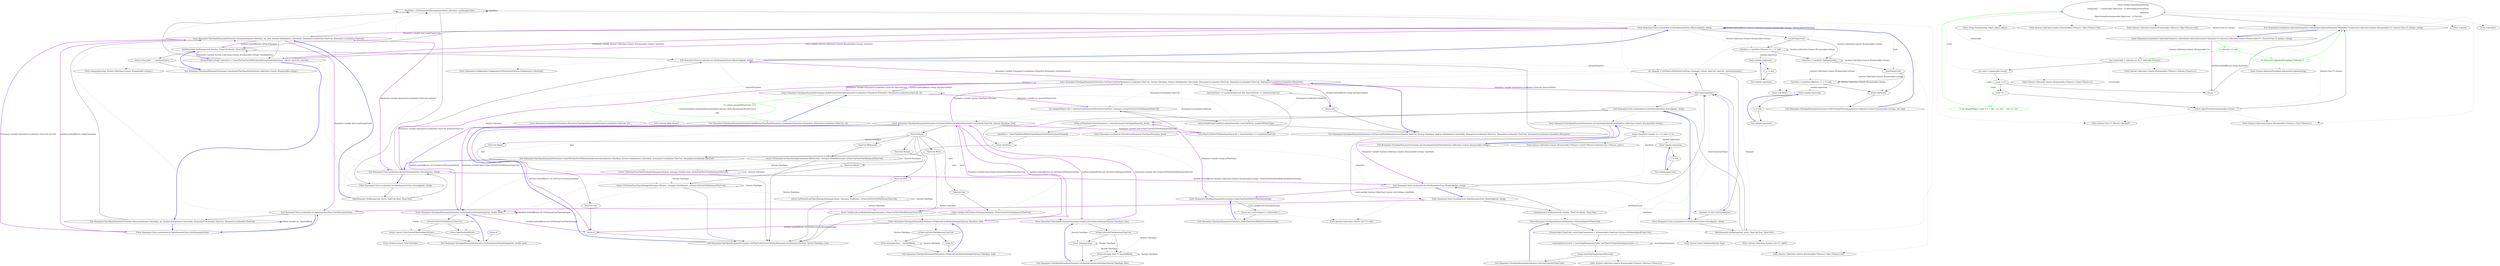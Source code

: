 digraph  {
m0_5 [cluster="Humanizer.TimeSpanHumanizeExtensions.Humanize(System.TimeSpan, int, bool, System.Globalization.CultureInfo, Humanizer.Localisation.TimeUnit, Humanizer.Localisation.TimeUnit)", file="TimeSpanHumanizeExtensions.cs", label="timeParts = SetPrecisionOfTimeSpan(timeParts, precision, countEmptyUnits)", span="45-45"];
m0_27 [cluster="System.Collections.Generic.List<T>.List()", file="TimeSpanHumanizeExtensions.cs", label="Entry System.Collections.Generic.List<T>.List()", span="0-0"];
m0_47 [cluster="Humanizer.TimeSpanHumanizeExtensions.BuildFormatTimePart(Humanizer.Localisation.Formatters.IFormatter, Humanizer.Localisation.TimeUnit, int)", file="TimeSpanHumanizeExtensions.cs", label="Entry Humanizer.TimeSpanHumanizeExtensions.BuildFormatTimePart(Humanizer.Localisation.Formatters.IFormatter, Humanizer.Localisation.TimeUnit, int)", span="155-155"];
m0_82 [cluster="Humanizer.TimeSpanHumanizeExtensions.BuildFormatTimePart(Humanizer.Localisation.Formatters.IFormatter, Humanizer.Localisation.TimeUnit, int)", color=green, community=0, file="TimeSpanHumanizeExtensions.cs", label="11: return amountOfTimeUnits != 0\r\n                ? cultureFormatter.TimeSpanHumanize(timeUnitType, Math.Abs(amountOfTimeUnits))\r\n                : null;", span="158-160"];
m0_83 [cluster="Humanizer.TimeSpanHumanizeExtensions.BuildFormatTimePart(Humanizer.Localisation.Formatters.IFormatter, Humanizer.Localisation.TimeUnit, int)", file="TimeSpanHumanizeExtensions.cs", label="Exit Humanizer.TimeSpanHumanizeExtensions.BuildFormatTimePart(Humanizer.Localisation.Formatters.IFormatter, Humanizer.Localisation.TimeUnit, int)", span="155-155"];
m0_2 [cluster="Humanizer.TimeSpanHumanizeExtensions.Humanize(System.TimeSpan, int, System.Globalization.CultureInfo, Humanizer.Localisation.TimeUnit, Humanizer.Localisation.TimeUnit)", file="TimeSpanHumanizeExtensions.cs", label="Exit Humanizer.TimeSpanHumanizeExtensions.Humanize(System.TimeSpan, int, System.Globalization.CultureInfo, Humanizer.Localisation.TimeUnit, Humanizer.Localisation.TimeUnit)", span="27-27"];
m0_3 [cluster="Humanizer.TimeSpanHumanizeExtensions.Humanize(System.TimeSpan, int, bool, System.Globalization.CultureInfo, Humanizer.Localisation.TimeUnit, Humanizer.Localisation.TimeUnit)", file="TimeSpanHumanizeExtensions.cs", label="Entry Humanizer.TimeSpanHumanizeExtensions.Humanize(System.TimeSpan, int, bool, System.Globalization.CultureInfo, Humanizer.Localisation.TimeUnit, Humanizer.Localisation.TimeUnit)", span="42-42"];
m0_4 [cluster="Humanizer.TimeSpanHumanizeExtensions.Humanize(System.TimeSpan, int, bool, System.Globalization.CultureInfo, Humanizer.Localisation.TimeUnit, Humanizer.Localisation.TimeUnit)", file="TimeSpanHumanizeExtensions.cs", label="IEnumerable<string> timeParts = CreateTheTimePartsWithUperAndLowerLimits(timeSpan, culture, maxUnit, minUnit)", span="44-44"];
m0_66 [cluster="Humanizer.TimeSpanHumanizeExtensions.GetSpecialCaseDaysAsInteger(System.TimeSpan, bool)", file="TimeSpanHumanizeExtensions.cs", label="Entry Humanizer.TimeSpanHumanizeExtensions.GetSpecialCaseDaysAsInteger(System.TimeSpan, bool)", span="129-129"];
m0_72 [cluster="Humanizer.TimeSpanHumanizeExtensions.GetSpecialCaseDaysAsInteger(System.TimeSpan, bool)", file="TimeSpanHumanizeExtensions.cs", label=isTimeUnitToGetTheMaximumTimeUnit, span="131-131"];
m0_73 [cluster="Humanizer.TimeSpanHumanizeExtensions.GetSpecialCaseDaysAsInteger(System.TimeSpan, bool)", file="TimeSpanHumanizeExtensions.cs", label="return timespan.Days;", span="133-133"];
m0_74 [cluster="Humanizer.TimeSpanHumanizeExtensions.GetSpecialCaseDaysAsInteger(System.TimeSpan, bool)", file="TimeSpanHumanizeExtensions.cs", label="return timespan.Days % _daysInAWeek;", span="135-135"];
m0_75 [cluster="Humanizer.TimeSpanHumanizeExtensions.GetSpecialCaseDaysAsInteger(System.TimeSpan, bool)", file="TimeSpanHumanizeExtensions.cs", label="Exit Humanizer.TimeSpanHumanizeExtensions.GetSpecialCaseDaysAsInteger(System.TimeSpan, bool)", span="129-129"];
m0_90 [cluster="System.Collections.Generic.IEnumerable<TSource>.Count<TSource>(System.Func<TSource, bool>)", file="TimeSpanHumanizeExtensions.cs", label="Entry System.Collections.Generic.IEnumerable<TSource>.Count<TSource>(System.Func<TSource, bool>)", span="0-0"];
m0_39 [cluster="System.Collections.Generic.IEnumerable<TSource>.Reverse<TSource>()", file="TimeSpanHumanizeExtensions.cs", label="Entry System.Collections.Generic.IEnumerable<TSource>.Reverse<TSource>()", span="0-0"];
m0_81 [cluster="System.Convert.ToInt32(double)", file="TimeSpanHumanizeExtensions.cs", label="Entry System.Convert.ToInt32(double)", span="0-0"];
m0_37 [cluster="System.Enum.GetValues(System.Type)", file="TimeSpanHumanizeExtensions.cs", label="Entry System.Enum.GetValues(System.Type)", span="0-0"];
m0_0 [cluster="Humanizer.Tests.Localisation.he.DateHumanizeTests.DateHumanizeTests()", file="TimeSpanHumanizeExtensions.cs", label="Entry Humanizer.Tests.Localisation.he.DateHumanizeTests.DateHumanizeTests()", span="9-9"];
m0_1 [cluster="Humanizer.Tests.Localisation.he.DateHumanizeTests.DateHumanizeTests()", file="TimeSpanHumanizeExtensions.cs", label="Exit Humanizer.Tests.Localisation.he.DateHumanizeTests.DateHumanizeTests()", span="9-9"];
m0_15 [cluster="Humanizer.TimeSpanHumanizeExtensions.CreateTheTimePartsWithUperAndLowerLimits(System.TimeSpan, System.Globalization.CultureInfo, Humanizer.Localisation.TimeUnit, Humanizer.Localisation.TimeUnit)", file="TimeSpanHumanizeExtensions.cs", label=timeUnitsEnumTypes, span="57-57"];
m0_16 [cluster="Humanizer.TimeSpanHumanizeExtensions.CreateTheTimePartsWithUperAndLowerLimits(System.TimeSpan, System.Globalization.CultureInfo, Humanizer.Localisation.TimeUnit, Humanizer.Localisation.TimeUnit)", file="TimeSpanHumanizeExtensions.cs", label="var timepart = GetTimeUnitPart(timeUnitType, timespan, culture, maxUnit, minUnit, cultureFormatter)", span="59-59"];
m0_17 [cluster="Humanizer.TimeSpanHumanizeExtensions.CreateTheTimePartsWithUperAndLowerLimits(System.TimeSpan, System.Globalization.CultureInfo, Humanizer.Localisation.TimeUnit, Humanizer.Localisation.TimeUnit)", file="TimeSpanHumanizeExtensions.cs", label="timepart != null || firstValueFound", span="61-61"];
m0_9 [cluster="Humanizer.Tests.Localisation.he.DateHumanizeTests.MinutesAgo(int, string)", file="TimeSpanHumanizeExtensions.cs", label="Entry Humanizer.Tests.Localisation.he.DateHumanizeTests.MinutesAgo(int, string)", span="36-36"];
m0_94 [cluster="Humanizer.TimeSpanHumanizeExtensions.SetPrecisionOfTimeSpan(System.Collections.Generic.IEnumerable<string>, int, bool)", file="TimeSpanHumanizeExtensions.cs", label="!countEmptyUnits", span="175-175"];
m0_95 [cluster="Humanizer.TimeSpanHumanizeExtensions.SetPrecisionOfTimeSpan(System.Collections.Generic.IEnumerable<string>, int, bool)", file="TimeSpanHumanizeExtensions.cs", label="timeParts = timeParts.Where(x => x != null)", span="176-176"];
m0_96 [cluster="Humanizer.TimeSpanHumanizeExtensions.SetPrecisionOfTimeSpan(System.Collections.Generic.IEnumerable<string>, int, bool)", file="TimeSpanHumanizeExtensions.cs", label="timeParts = timeParts.Take(precision)", span="177-177"];
m0_97 [cluster="Humanizer.TimeSpanHumanizeExtensions.SetPrecisionOfTimeSpan(System.Collections.Generic.IEnumerable<string>, int, bool)", file="TimeSpanHumanizeExtensions.cs", label=countEmptyUnits, span="178-178"];
m0_99 [cluster="Humanizer.TimeSpanHumanizeExtensions.SetPrecisionOfTimeSpan(System.Collections.Generic.IEnumerable<string>, int, bool)", file="TimeSpanHumanizeExtensions.cs", label="return timeParts;", span="181-181"];
m0_98 [cluster="Humanizer.TimeSpanHumanizeExtensions.SetPrecisionOfTimeSpan(System.Collections.Generic.IEnumerable<string>, int, bool)", file="TimeSpanHumanizeExtensions.cs", label="timeParts = timeParts.Where(x => x != null)", span="179-179"];
m0_100 [cluster="Humanizer.TimeSpanHumanizeExtensions.SetPrecisionOfTimeSpan(System.Collections.Generic.IEnumerable<string>, int, bool)", file="TimeSpanHumanizeExtensions.cs", label="Exit Humanizer.TimeSpanHumanizeExtensions.SetPrecisionOfTimeSpan(System.Collections.Generic.IEnumerable<string>, int, bool)", span="173-173"];
m0_6 [cluster="Humanizer.Tests.Localisation.he.DateHumanizeTests.HoursAgo(int, string)", file="TimeSpanHumanizeExtensions.cs", label="Entry Humanizer.Tests.Localisation.he.DateHumanizeTests.HoursAgo(int, string)", span="26-26"];
m0_7 [cluster="Humanizer.Tests.Localisation.he.DateHumanizeTests.HoursAgo(int, string)", file="TimeSpanHumanizeExtensions.cs", label="DateHumanize.Verify(expected, hours, TimeUnit.Hour, Tense.Past)", span="28-28"];
m0_10 [cluster="Humanizer.Tests.Localisation.he.DateHumanizeTests.MinutesAgo(int, string)", file="TimeSpanHumanizeExtensions.cs", label="DateHumanize.Verify(expected, minutes, TimeUnit.Minute, Tense.Past)", span="38-38"];
m0_108 [cluster="Humanizer.TimeSpanHumanizeExtensions.ConcatenateTimeSpanParts(System.Collections.Generic.IEnumerable<string>)", file="TimeSpanHumanizeExtensions.cs", label="return string.Join('', '', timeSpanParts);", span="186-186"];
m0_109 [cluster="Humanizer.TimeSpanHumanizeExtensions.ConcatenateTimeSpanParts(System.Collections.Generic.IEnumerable<string>)", file="TimeSpanHumanizeExtensions.cs", label="Exit Humanizer.TimeSpanHumanizeExtensions.ConcatenateTimeSpanParts(System.Collections.Generic.IEnumerable<string>)", span="184-184"];
m0_67 [cluster="Humanizer.TimeSpanHumanizeExtensions.GetSpecialCaseWeeksAsInteger(System.TimeSpan, bool)", file="TimeSpanHumanizeExtensions.cs", label="Entry Humanizer.TimeSpanHumanizeExtensions.GetSpecialCaseWeeksAsInteger(System.TimeSpan, bool)", span="119-119"];
m0_68 [cluster="Humanizer.TimeSpanHumanizeExtensions.GetSpecialCaseWeeksAsInteger(System.TimeSpan, bool)", file="TimeSpanHumanizeExtensions.cs", label=isTimeUnitToGetTheMaximumTimeUnit, span="121-121"];
m0_69 [cluster="Humanizer.TimeSpanHumanizeExtensions.GetSpecialCaseWeeksAsInteger(System.TimeSpan, bool)", file="TimeSpanHumanizeExtensions.cs", label="return timespan.Days / _daysInAWeek;", span="123-123"];
m0_70 [cluster="Humanizer.TimeSpanHumanizeExtensions.GetSpecialCaseWeeksAsInteger(System.TimeSpan, bool)", file="TimeSpanHumanizeExtensions.cs", label="return 0;", span="126-126"];
m0_71 [cluster="Humanizer.TimeSpanHumanizeExtensions.GetSpecialCaseWeeksAsInteger(System.TimeSpan, bool)", file="TimeSpanHumanizeExtensions.cs", label="Exit Humanizer.TimeSpanHumanizeExtensions.GetSpecialCaseWeeksAsInteger(System.TimeSpan, bool)", span="119-119"];
m0_85 [cluster="Humanizer.Localisation.Formatters.IFormatter.TimeSpanHumanize(Humanizer.Localisation.TimeUnit, int)", file="TimeSpanHumanizeExtensions.cs", label="Entry Humanizer.Localisation.Formatters.IFormatter.TimeSpanHumanize(Humanizer.Localisation.TimeUnit, int)", span="36-36"];
m0_101 [cluster="Unk.Where", file="TimeSpanHumanizeExtensions.cs", label="Entry Unk.Where", span=""];
m0_8 [cluster="Humanizer.Tests.Localisation.he.DateHumanizeTests.HoursAgo(int, string)", file="TimeSpanHumanizeExtensions.cs", label="Exit Humanizer.Tests.Localisation.he.DateHumanizeTests.HoursAgo(int, string)", span="26-26"];
m0_11 [cluster="Humanizer.Tests.Localisation.he.DateHumanizeTests.MinutesAgo(int, string)", file="TimeSpanHumanizeExtensions.cs", label="Exit Humanizer.Tests.Localisation.he.DateHumanizeTests.MinutesAgo(int, string)", span="36-36"];
m0_19 [cluster="Humanizer.Tests.Localisation.he.DateHumanizeTests.YearsAgo(int, string)", file="TimeSpanHumanizeExtensions.cs", label="DateHumanize.Verify(expected, years, TimeUnit.Year, Tense.Past)", span="68-68"];
m0_13 [cluster="Humanizer.Tests.Localisation.he.DateHumanizeTests.MonthsAgo(int, string)", file="TimeSpanHumanizeExtensions.cs", label="DateHumanize.Verify(expected, months, TimeUnit.Month, Tense.Past)", span="48-48"];
m0_14 [cluster="Humanizer.Tests.Localisation.he.DateHumanizeTests.MonthsAgo(int, string)", file="TimeSpanHumanizeExtensions.cs", label="Exit Humanizer.Tests.Localisation.he.DateHumanizeTests.MonthsAgo(int, string)", span="46-46"];
m0_20 [cluster="Humanizer.Tests.Localisation.he.DateHumanizeTests.YearsAgo(int, string)", file="TimeSpanHumanizeExtensions.cs", label="Exit Humanizer.Tests.Localisation.he.DateHumanizeTests.YearsAgo(int, string)", span="66-66"];
m0_12 [cluster="Humanizer.Tests.Localisation.he.DateHumanizeTests.MonthsAgo(int, string)", file="TimeSpanHumanizeExtensions.cs", label="Entry Humanizer.Tests.Localisation.he.DateHumanizeTests.MonthsAgo(int, string)", span="46-46"];
m0_21 [cluster="Humanizer.TimeSpanHumanizeExtensions.CreateTheTimePartsWithUperAndLowerLimits(System.TimeSpan, System.Globalization.CultureInfo, Humanizer.Localisation.TimeUnit, Humanizer.Localisation.TimeUnit)", file="TimeSpanHumanizeExtensions.cs", label="string noTimeValueCultureFarmated = cultureFormatter.TimeSpanHumanize_Zero()", span="69-69"];
m0_18 [cluster="Humanizer.Tests.Localisation.he.DateHumanizeTests.YearsAgo(int, string)", file="TimeSpanHumanizeExtensions.cs", label="Entry Humanizer.Tests.Localisation.he.DateHumanizeTests.YearsAgo(int, string)", span="66-66"];
m0_23 [cluster="Humanizer.TimeSpanHumanizeExtensions.CreateTheTimePartsWithUperAndLowerLimits(System.TimeSpan, System.Globalization.CultureInfo, Humanizer.Localisation.TimeUnit, Humanizer.Localisation.TimeUnit)", file="TimeSpanHumanizeExtensions.cs", label="return timeParts;", span="72-72"];
m0_22 [cluster="Humanizer.TimeSpanHumanizeExtensions.CreateTheTimePartsWithUperAndLowerLimits(System.TimeSpan, System.Globalization.CultureInfo, Humanizer.Localisation.TimeUnit, Humanizer.Localisation.TimeUnit)", file="TimeSpanHumanizeExtensions.cs", label="timeParts = CreateTimePartsWithNoTimeValue(noTimeValueCultureFarmated)", span="70-70"];
m0_24 [cluster="Humanizer.TimeSpanHumanizeExtensions.CreateTheTimePartsWithUperAndLowerLimits(System.TimeSpan, System.Globalization.CultureInfo, Humanizer.Localisation.TimeUnit, Humanizer.Localisation.TimeUnit)", file="TimeSpanHumanizeExtensions.cs", label="Exit Humanizer.TimeSpanHumanizeExtensions.CreateTheTimePartsWithUperAndLowerLimits(System.TimeSpan, System.Globalization.CultureInfo, Humanizer.Localisation.TimeUnit, Humanizer.Localisation.TimeUnit)", span="50-50"];
m0_84 [cluster="System.Math.Abs(int)", file="TimeSpanHumanizeExtensions.cs", label="Entry System.Math.Abs(int)", span="0-0"];
m0_38 [cluster="System.Collections.Generic.IEnumerable<TSource>.Take<TSource>(int)", file="TimeSpanHumanizeExtensions.cs", label="Entry System.Collections.Generic.IEnumerable<TSource>.Take<TSource>(int)", span="0-0"];
m0_110 [cluster="string.Join(string, System.Collections.Generic.IEnumerable<string>)", file="TimeSpanHumanizeExtensions.cs", label="Entry string.Join(string, System.Collections.Generic.IEnumerable<string>)", span="0-0"];
m0_26 [cluster="Humanizer.TimeSpanHumanizeExtensions.GetEnumTypesForTimeUnit()", file="TimeSpanHumanizeExtensions.cs", label="Entry Humanizer.TimeSpanHumanizeExtensions.GetEnumTypesForTimeUnit()", span="75-75"];
m0_33 [cluster="Humanizer.TimeSpanHumanizeExtensions.GetEnumTypesForTimeUnit()", file="TimeSpanHumanizeExtensions.cs", label="IEnumerable<TimeUnit> enumTypeEnumerator = (IEnumerable<TimeUnit>)Enum.GetValues(typeof(TimeUnit))", span="77-77"];
m0_35 [cluster="Humanizer.TimeSpanHumanizeExtensions.GetEnumTypesForTimeUnit()", file="TimeSpanHumanizeExtensions.cs", label="return enumTypeEnumerator.Reverse();", span="80-80"];
m0_34 [cluster="Humanizer.TimeSpanHumanizeExtensions.GetEnumTypesForTimeUnit()", file="TimeSpanHumanizeExtensions.cs", label="enumTypeEnumerator = enumTypeEnumerator.Take(_lastTimeUnitTypeIndexImplemented + 1)", span="78-78"];
m0_36 [cluster="Humanizer.TimeSpanHumanizeExtensions.GetEnumTypesForTimeUnit()", file="TimeSpanHumanizeExtensions.cs", label="Exit Humanizer.TimeSpanHumanizeExtensions.GetEnumTypesForTimeUnit()", span="75-75"];
m0_46 [cluster="Humanizer.TimeSpanHumanizeExtensions.GetTimeUnitNumericalValue(Humanizer.Localisation.TimeUnit, System.TimeSpan, bool)", file="TimeSpanHumanizeExtensions.cs", label="Entry Humanizer.TimeSpanHumanizeExtensions.GetTimeUnitNumericalValue(Humanizer.Localisation.TimeUnit, System.TimeSpan, bool)", span="94-94"];
m0_48 [cluster="Humanizer.TimeSpanHumanizeExtensions.GetTimeUnitNumericalValue(Humanizer.Localisation.TimeUnit, System.TimeSpan, bool)", file="TimeSpanHumanizeExtensions.cs", label=timeUnitToGet, span="96-96"];
m0_50 [cluster="Humanizer.TimeSpanHumanizeExtensions.GetTimeUnitNumericalValue(Humanizer.Localisation.TimeUnit, System.TimeSpan, bool)", file="TimeSpanHumanizeExtensions.cs", label="return GetNormalCaseTimeAsInteger(timespan.Milliseconds, timespan.TotalMilliseconds, isTimeUnitToGetTheMaximumTimeUnit);", span="99-99"];
m0_52 [cluster="Humanizer.TimeSpanHumanizeExtensions.GetTimeUnitNumericalValue(Humanizer.Localisation.TimeUnit, System.TimeSpan, bool)", file="TimeSpanHumanizeExtensions.cs", label="return GetNormalCaseTimeAsInteger(timespan.Seconds, timespan.TotalSeconds, isTimeUnitToGetTheMaximumTimeUnit);", span="101-101"];
m0_54 [cluster="Humanizer.TimeSpanHumanizeExtensions.GetTimeUnitNumericalValue(Humanizer.Localisation.TimeUnit, System.TimeSpan, bool)", file="TimeSpanHumanizeExtensions.cs", label="return GetNormalCaseTimeAsInteger(timespan.Minutes, timespan.TotalMinutes, isTimeUnitToGetTheMaximumTimeUnit);", span="103-103"];
m0_56 [cluster="Humanizer.TimeSpanHumanizeExtensions.GetTimeUnitNumericalValue(Humanizer.Localisation.TimeUnit, System.TimeSpan, bool)", file="TimeSpanHumanizeExtensions.cs", label="return GetNormalCaseTimeAsInteger(timespan.Hours, timespan.TotalHours, isTimeUnitToGetTheMaximumTimeUnit);", span="105-105"];
m0_58 [cluster="Humanizer.TimeSpanHumanizeExtensions.GetTimeUnitNumericalValue(Humanizer.Localisation.TimeUnit, System.TimeSpan, bool)", file="TimeSpanHumanizeExtensions.cs", label="return GetSpecialCaseDaysAsInteger(timespan, isTimeUnitToGetTheMaximumTimeUnit);", span="107-107"];
m0_60 [cluster="Humanizer.TimeSpanHumanizeExtensions.GetTimeUnitNumericalValue(Humanizer.Localisation.TimeUnit, System.TimeSpan, bool)", file="TimeSpanHumanizeExtensions.cs", label="return GetSpecialCaseWeeksAsInteger(timespan, isTimeUnitToGetTheMaximumTimeUnit);", span="109-109"];
m0_63 [cluster="Humanizer.TimeSpanHumanizeExtensions.GetTimeUnitNumericalValue(Humanizer.Localisation.TimeUnit, System.TimeSpan, bool)", file="TimeSpanHumanizeExtensions.cs", label="return 0;", span="115-115"];
m0_49 [cluster="Humanizer.TimeSpanHumanizeExtensions.GetTimeUnitNumericalValue(Humanizer.Localisation.TimeUnit, System.TimeSpan, bool)", file="TimeSpanHumanizeExtensions.cs", label="TimeUnit.Millisecond", span="98-98"];
m0_51 [cluster="Humanizer.TimeSpanHumanizeExtensions.GetTimeUnitNumericalValue(Humanizer.Localisation.TimeUnit, System.TimeSpan, bool)", file="TimeSpanHumanizeExtensions.cs", label="TimeUnit.Second", span="100-100"];
m0_53 [cluster="Humanizer.TimeSpanHumanizeExtensions.GetTimeUnitNumericalValue(Humanizer.Localisation.TimeUnit, System.TimeSpan, bool)", file="TimeSpanHumanizeExtensions.cs", label="TimeUnit.Minute", span="102-102"];
m0_55 [cluster="Humanizer.TimeSpanHumanizeExtensions.GetTimeUnitNumericalValue(Humanizer.Localisation.TimeUnit, System.TimeSpan, bool)", file="TimeSpanHumanizeExtensions.cs", label="TimeUnit.Hour", span="104-104"];
m0_57 [cluster="Humanizer.TimeSpanHumanizeExtensions.GetTimeUnitNumericalValue(Humanizer.Localisation.TimeUnit, System.TimeSpan, bool)", file="TimeSpanHumanizeExtensions.cs", label="TimeUnit.Day", span="106-106"];
m0_59 [cluster="Humanizer.TimeSpanHumanizeExtensions.GetTimeUnitNumericalValue(Humanizer.Localisation.TimeUnit, System.TimeSpan, bool)", file="TimeSpanHumanizeExtensions.cs", label="TimeUnit.Week", span="108-108"];
m0_61 [cluster="Humanizer.TimeSpanHumanizeExtensions.GetTimeUnitNumericalValue(Humanizer.Localisation.TimeUnit, System.TimeSpan, bool)", file="TimeSpanHumanizeExtensions.cs", label="TimeUnit.Month", span="110-110"];
m0_62 [cluster="Humanizer.TimeSpanHumanizeExtensions.GetTimeUnitNumericalValue(Humanizer.Localisation.TimeUnit, System.TimeSpan, bool)", file="TimeSpanHumanizeExtensions.cs", label="TimeUnit.Year", span="112-112"];
m0_64 [cluster="Humanizer.TimeSpanHumanizeExtensions.GetTimeUnitNumericalValue(Humanizer.Localisation.TimeUnit, System.TimeSpan, bool)", file="TimeSpanHumanizeExtensions.cs", label="Exit Humanizer.TimeSpanHumanizeExtensions.GetTimeUnitNumericalValue(Humanizer.Localisation.TimeUnit, System.TimeSpan, bool)", span="94-94"];
m0_105 [cluster="lambda expression", file="TimeSpanHumanizeExtensions.cs", label="Entry lambda expression", span="179-179"];
m0_91 [cluster="lambda expression", file="TimeSpanHumanizeExtensions.cs", label="Entry lambda expression", span="170-170"];
m0_102 [cluster="lambda expression", file="TimeSpanHumanizeExtensions.cs", label="Entry lambda expression", span="176-176"];
m0_93 [cluster="lambda expression", file="TimeSpanHumanizeExtensions.cs", label="Exit lambda expression", span="170-170"];
m0_92 [cluster="lambda expression", file="TimeSpanHumanizeExtensions.cs", label="x != null", span="170-170"];
m0_104 [cluster="lambda expression", file="TimeSpanHumanizeExtensions.cs", label="Exit lambda expression", span="176-176"];
m0_103 [cluster="lambda expression", file="TimeSpanHumanizeExtensions.cs", label="x != null", span="176-176"];
m0_106 [cluster="lambda expression", file="TimeSpanHumanizeExtensions.cs", label="x != null", span="179-179"];
m0_107 [cluster="lambda expression", file="TimeSpanHumanizeExtensions.cs", label="Exit lambda expression", span="179-179"];
m0_32 [cluster="Humanizer.TimeSpanHumanizeExtensions.CreateTimePartsWithNoTimeValue(string)", file="TimeSpanHumanizeExtensions.cs", label="Entry Humanizer.TimeSpanHumanizeExtensions.CreateTimePartsWithNoTimeValue(string)", span="163-163"];
m0_86 [cluster="Humanizer.TimeSpanHumanizeExtensions.CreateTimePartsWithNoTimeValue(string)", file="TimeSpanHumanizeExtensions.cs", label="return new List<string>() { noTimeValue };", span="165-165"];
m0_87 [cluster="Humanizer.TimeSpanHumanizeExtensions.CreateTimePartsWithNoTimeValue(string)", file="TimeSpanHumanizeExtensions.cs", label="Exit Humanizer.TimeSpanHumanizeExtensions.CreateTimePartsWithNoTimeValue(string)", span="163-163"];
m0_25 [cluster="Humanizer.Configuration.Configurator.GetFormatter(System.Globalization.CultureInfo)", file="TimeSpanHumanizeExtensions.cs", label="Entry Humanizer.Configuration.Configurator.GetFormatter(System.Globalization.CultureInfo)", span="66-66"];
m0_30 [cluster="Humanizer.TimeSpanHumanizeExtensions.IsContainingOnlyNullValue(System.Collections.Generic.IEnumerable<string>)", file="TimeSpanHumanizeExtensions.cs", label="Entry Humanizer.TimeSpanHumanizeExtensions.IsContainingOnlyNullValue(System.Collections.Generic.IEnumerable<string>)", span="168-168"];
m0_88 [cluster="Humanizer.TimeSpanHumanizeExtensions.IsContainingOnlyNullValue(System.Collections.Generic.IEnumerable<string>)", file="TimeSpanHumanizeExtensions.cs", label="return (timeParts.Count(x => x != null) == 0);", span="170-170"];
m0_89 [cluster="Humanizer.TimeSpanHumanizeExtensions.IsContainingOnlyNullValue(System.Collections.Generic.IEnumerable<string>)", file="TimeSpanHumanizeExtensions.cs", label="Exit Humanizer.TimeSpanHumanizeExtensions.IsContainingOnlyNullValue(System.Collections.Generic.IEnumerable<string>)", span="168-168"];
m0_28 [cluster="Humanizer.TimeSpanHumanizeExtensions.GetTimeUnitPart(Humanizer.Localisation.TimeUnit, System.TimeSpan, System.Globalization.CultureInfo, Humanizer.Localisation.TimeUnit, Humanizer.Localisation.TimeUnit, Humanizer.Localisation.Formatters.IFormatter)", file="TimeSpanHumanizeExtensions.cs", label="Entry Humanizer.TimeSpanHumanizeExtensions.GetTimeUnitPart(Humanizer.Localisation.TimeUnit, System.TimeSpan, System.Globalization.CultureInfo, Humanizer.Localisation.TimeUnit, Humanizer.Localisation.TimeUnit, Humanizer.Localisation.Formatters.IFormatter)", span="83-83"];
m0_43 [cluster="Humanizer.TimeSpanHumanizeExtensions.GetTimeUnitPart(Humanizer.Localisation.TimeUnit, System.TimeSpan, System.Globalization.CultureInfo, Humanizer.Localisation.TimeUnit, Humanizer.Localisation.TimeUnit, Humanizer.Localisation.Formatters.IFormatter)", file="TimeSpanHumanizeExtensions.cs", label="return BuildFormatTimePart(cultureFormatter, timeUnitToGet, numberOfTimeUnits);", span="89-89"];
m0_42 [cluster="Humanizer.TimeSpanHumanizeExtensions.GetTimeUnitPart(Humanizer.Localisation.TimeUnit, System.TimeSpan, System.Globalization.CultureInfo, Humanizer.Localisation.TimeUnit, Humanizer.Localisation.TimeUnit, Humanizer.Localisation.Formatters.IFormatter)", file="TimeSpanHumanizeExtensions.cs", label="var numberOfTimeUnits = GetTimeUnitNumericalValue(timeUnitToGet, timespan, isTimeUnitToGetTheMaximumTimeUnit)", span="88-88"];
m0_40 [cluster="Humanizer.TimeSpanHumanizeExtensions.GetTimeUnitPart(Humanizer.Localisation.TimeUnit, System.TimeSpan, System.Globalization.CultureInfo, Humanizer.Localisation.TimeUnit, Humanizer.Localisation.TimeUnit, Humanizer.Localisation.Formatters.IFormatter)", file="TimeSpanHumanizeExtensions.cs", label="timeUnitToGet <= maximumTimeUnit && timeUnitToGet >= minimumTimeUnit", span="85-85"];
m0_41 [cluster="Humanizer.TimeSpanHumanizeExtensions.GetTimeUnitPart(Humanizer.Localisation.TimeUnit, System.TimeSpan, System.Globalization.CultureInfo, Humanizer.Localisation.TimeUnit, Humanizer.Localisation.TimeUnit, Humanizer.Localisation.Formatters.IFormatter)", file="TimeSpanHumanizeExtensions.cs", label="var isTimeUnitToGetTheMaximumTimeUnit = (timeUnitToGet == maximumTimeUnit)", span="87-87"];
m0_44 [cluster="Humanizer.TimeSpanHumanizeExtensions.GetTimeUnitPart(Humanizer.Localisation.TimeUnit, System.TimeSpan, System.Globalization.CultureInfo, Humanizer.Localisation.TimeUnit, Humanizer.Localisation.TimeUnit, Humanizer.Localisation.Formatters.IFormatter)", file="TimeSpanHumanizeExtensions.cs", label="return null;", span="91-91"];
m0_45 [cluster="Humanizer.TimeSpanHumanizeExtensions.GetTimeUnitPart(Humanizer.Localisation.TimeUnit, System.TimeSpan, System.Globalization.CultureInfo, Humanizer.Localisation.TimeUnit, Humanizer.Localisation.TimeUnit, Humanizer.Localisation.Formatters.IFormatter)", file="TimeSpanHumanizeExtensions.cs", label="Exit Humanizer.TimeSpanHumanizeExtensions.GetTimeUnitPart(Humanizer.Localisation.TimeUnit, System.TimeSpan, System.Globalization.CultureInfo, Humanizer.Localisation.TimeUnit, Humanizer.Localisation.TimeUnit, Humanizer.Localisation.Formatters.IFormatter)", span="83-83"];
m0_29 [cluster="System.Collections.Generic.List<T>.Add(T)", file="TimeSpanHumanizeExtensions.cs", label="Entry System.Collections.Generic.List<T>.Add(T)", span="0-0"];
m0_31 [cluster="Humanizer.Localisation.Formatters.IFormatter.TimeSpanHumanize_Zero()", file="TimeSpanHumanizeExtensions.cs", label="Entry Humanizer.Localisation.Formatters.IFormatter.TimeSpanHumanize_Zero()", span="28-28"];
m0_65 [cluster="Humanizer.TimeSpanHumanizeExtensions.GetNormalCaseTimeAsInteger(int, double, bool)", file="TimeSpanHumanizeExtensions.cs", label="Entry Humanizer.TimeSpanHumanizeExtensions.GetNormalCaseTimeAsInteger(int, double, bool)", span="138-138"];
m0_76 [cluster="Humanizer.TimeSpanHumanizeExtensions.GetNormalCaseTimeAsInteger(int, double, bool)", file="TimeSpanHumanizeExtensions.cs", label=isTimeUnitToGetTheMaximumTimeUnit, span="140-140"];
m0_77 [cluster="Humanizer.TimeSpanHumanizeExtensions.GetNormalCaseTimeAsInteger(int, double, bool)", file="TimeSpanHumanizeExtensions.cs", label="return Convert.ToInt32(totalTimeNumberOfUnits);", span="144-144"];
m0_78 [cluster="Humanizer.TimeSpanHumanizeExtensions.GetNormalCaseTimeAsInteger(int, double, bool)", file="TimeSpanHumanizeExtensions.cs", label="return timeNumberOfUnits;", span="152-152"];
m0_79 [cluster="Humanizer.TimeSpanHumanizeExtensions.GetNormalCaseTimeAsInteger(int, double, bool)", file="TimeSpanHumanizeExtensions.cs", label="return 0;", span="149-149"];
m0_80 [cluster="Humanizer.TimeSpanHumanizeExtensions.GetNormalCaseTimeAsInteger(int, double, bool)", file="TimeSpanHumanizeExtensions.cs", label="Exit Humanizer.TimeSpanHumanizeExtensions.GetNormalCaseTimeAsInteger(int, double, bool)", span="138-138"];
m1_23 [cluster="string.Format(string, object, object, object)", file="TimeSpanHumanizeTests.cs", label="Entry string.Format(string, object, object, object)", span="0-0"];
m1_19 [cluster="System.Collections.Generic.IEnumerable<TSource>.Take<TSource>(int)", file="TimeSpanHumanizeTests.cs", label="Entry System.Collections.Generic.IEnumerable<TSource>.Take<TSource>(int)", span="0-0"];
m1_22 [cluster="System.Collections.Generic.IEnumerable<TSource>.Skip<TSource>(int)", file="TimeSpanHumanizeTests.cs", label="Entry System.Collections.Generic.IEnumerable<TSource>.Skip<TSource>(int)", span="0-0"];
m1_18 [cluster="System.Func<T, TResult>.Invoke(T)", file="TimeSpanHumanizeTests.cs", label="Entry System.Func<T, TResult>.Invoke(T)", span="0-0"];
m1_14 [cluster="System.ArgumentException.ArgumentException(string)", file="TimeSpanHumanizeTests.cs", label="Entry System.ArgumentException.ArgumentException(string)", span="0-0"];
m1_2 [cluster="Humanizer.Localisation.CollectionFormatters.OxfordStyleCollectionFormatter.Humanize<T>(System.Collections.Generic.IEnumerable<T>, System.Func<T, string>, string)", file="TimeSpanHumanizeTests.cs", label="Entry Humanizer.Localisation.CollectionFormatters.OxfordStyleCollectionFormatter.Humanize<T>(System.Collections.Generic.IEnumerable<T>, System.Func<T, string>, string)", span="13-13"];
m1_3 [cluster="Humanizer.Localisation.CollectionFormatters.OxfordStyleCollectionFormatter.Humanize<T>(System.Collections.Generic.IEnumerable<T>, System.Func<T, string>, string)", color=green, community=0, file="TimeSpanHumanizeTests.cs", label="2: collection == null", span="15-15"];
m1_4 [cluster="Humanizer.Localisation.CollectionFormatters.OxfordStyleCollectionFormatter.Humanize<T>(System.Collections.Generic.IEnumerable<T>, System.Func<T, string>, string)", color=green, community=0, file="TimeSpanHumanizeTests.cs", label="16: throw new ArgumentException(''collection'');", span="16-16"];
m1_5 [cluster="Humanizer.Localisation.CollectionFormatters.OxfordStyleCollectionFormatter.Humanize<T>(System.Collections.Generic.IEnumerable<T>, System.Func<T, string>, string)", file="TimeSpanHumanizeTests.cs", label="var enumerable = collection as T[] ?? collection.ToArray()", span="18-18"];
m1_11 [cluster="Humanizer.Localisation.CollectionFormatters.OxfordStyleCollectionFormatter.Humanize<T>(System.Collections.Generic.IEnumerable<T>, System.Func<T, string>, string)", color=green, community=0, file="TimeSpanHumanizeTests.cs", label="3: var formatString = count > 2 ? ''{0}, {1} {2}'' : ''{0} {1} {2}''", span="28-28"];
m1_6 [cluster="Humanizer.Localisation.CollectionFormatters.OxfordStyleCollectionFormatter.Humanize<T>(System.Collections.Generic.IEnumerable<T>, System.Func<T, string>, string)", file="TimeSpanHumanizeTests.cs", label="var count = enumerable.Count()", span="20-20"];
m1_9 [cluster="Humanizer.Localisation.CollectionFormatters.OxfordStyleCollectionFormatter.Humanize<T>(System.Collections.Generic.IEnumerable<T>, System.Func<T, string>, string)", file="TimeSpanHumanizeTests.cs", label="count == 1", span="25-25"];
m1_12 [cluster="Humanizer.Localisation.CollectionFormatters.OxfordStyleCollectionFormatter.Humanize<T>(System.Collections.Generic.IEnumerable<T>, System.Func<T, string>, string)", file="TimeSpanHumanizeTests.cs", label="return string.Format(formatString,\r\n                string.Join('', '', enumerable.Take(count - 1).Select(objectFormatter)),\r\n                separator,\r\n                objectFormatter(enumerable.Skip(count - 1).First()));", span="30-33"];
m1_10 [cluster="Humanizer.Localisation.CollectionFormatters.OxfordStyleCollectionFormatter.Humanize<T>(System.Collections.Generic.IEnumerable<T>, System.Func<T, string>, string)", file="TimeSpanHumanizeTests.cs", label="return objectFormatter(enumerable.First());", span="26-26"];
m1_8 [cluster="Humanizer.Localisation.CollectionFormatters.OxfordStyleCollectionFormatter.Humanize<T>(System.Collections.Generic.IEnumerable<T>, System.Func<T, string>, string)", file="TimeSpanHumanizeTests.cs", label="return '''';", span="23-23"];
m1_7 [cluster="Humanizer.Localisation.CollectionFormatters.OxfordStyleCollectionFormatter.Humanize<T>(System.Collections.Generic.IEnumerable<T>, System.Func<T, string>, string)", file="TimeSpanHumanizeTests.cs", label="count == 0", span="22-22"];
m1_13 [cluster="Humanizer.Localisation.CollectionFormatters.OxfordStyleCollectionFormatter.Humanize<T>(System.Collections.Generic.IEnumerable<T>, System.Func<T, string>, string)", file="TimeSpanHumanizeTests.cs", label="Exit Humanizer.Localisation.CollectionFormatters.OxfordStyleCollectionFormatter.Humanize<T>(System.Collections.Generic.IEnumerable<T>, System.Func<T, string>, string)", span="13-13"];
m1_21 [cluster="Unk.Join", file="TimeSpanHumanizeTests.cs", label="Entry Unk.Join", span=""];
m1_17 [cluster="System.Collections.Generic.IEnumerable<TSource>.First<TSource>()", file="TimeSpanHumanizeTests.cs", label="Entry System.Collections.Generic.IEnumerable<TSource>.First<TSource>()", span="0-0"];
m1_15 [cluster="System.Collections.Generic.IEnumerable<TSource>.ToArray<TSource>()", file="TimeSpanHumanizeTests.cs", label="Entry System.Collections.Generic.IEnumerable<TSource>.ToArray<TSource>()", span="0-0"];
m1_16 [cluster="System.Collections.Generic.IEnumerable<TSource>.Count<TSource>()", file="TimeSpanHumanizeTests.cs", label="Entry System.Collections.Generic.IEnumerable<TSource>.Count<TSource>()", span="0-0"];
m1_20 [cluster="Unk.Select", file="TimeSpanHumanizeTests.cs", label="Entry Unk.Select", span=""];
m0_5 -> m0_9  [key=2, style=dotted];
m0_5 -> m0_5  [color=darkseagreen4, key=1, label=timeParts, style=dashed];
m0_5 -> m0_6  [key=0, style=solid];
m0_47 -> m0_82  [color=green, key=0, style=solid];
m0_47 -> m0_28  [color=darkorchid, key=3, label="Parameter variable Humanizer.Localisation.TimeUnit timeUnitType", style=bold];
m0_47 -> m0_42  [color=darkorchid, key=3, label="Parameter variable int amountOfTimeUnits", style=bold];
m0_82 -> m0_83  [color=green, key=0, style=solid];
m0_82 -> m0_84  [color=green, key=2, style=dotted];
m0_82 -> m0_85  [color=green, key=2, style=dotted];
m0_83 -> m0_47  [color=blue, key=0, style=bold];
m0_2 -> m0_3  [key=0, style=solid];
m0_2 -> m0_2  [color=darkorchid, key=3, label="Field variable int _daysInAWeek", style=bold];
m0_2 -> m0_0  [color=blue, key=0, style=bold];
m0_3 -> m0_4  [key=0, style=solid];
m0_3 -> m0_5  [key=2, style=dotted];
m0_3 -> m0_0  [color=darkorchid, key=3, label="Parameter variable Humanizer.Localisation.TimeUnit minUnit", style=bold];
m0_3 -> m0_1  [color=darkorchid, key=3, label="Parameter variable bool countEmptyUnits", style=bold];
m0_3 -> m0_10  [color=darkorchid, key=3, label="method methodReturn string Humanize", style=bold];
m0_4 -> m0_2  [color=blue, key=0, style=bold];
m0_4 -> m0_8  [key=2, style=dotted];
m0_4 -> m0_5  [key=0, style=solid];
m0_4 -> m0_9  [color=darkorchid, key=3, label="Local variable System.Collections.Generic.IEnumerable<string> timeParts", style=bold];
m0_66 -> m0_46  [color=darkorchid, key=3, label="Parameter variable bool isTimeUnitToGetTheMaximumTimeUnit", style=bold];
m0_66 -> m0_72  [key=0, style=solid];
m0_66 -> m0_73  [color=darkseagreen4, key=1, label="System.TimeSpan", style=dashed];
m0_66 -> m0_74  [color=darkseagreen4, key=1, label="System.TimeSpan", style=dashed];
m0_72 -> m0_73  [key=0, style=solid];
m0_72 -> m0_74  [key=0, style=solid];
m0_73 -> m0_75  [key=0, style=solid];
m0_73 -> m0_73  [color=darkseagreen4, key=1, label="System.TimeSpan", style=dashed];
m0_73 -> m0_74  [color=darkseagreen4, key=1, label="System.TimeSpan", style=dashed];
m0_74 -> m0_75  [key=0, style=solid];
m0_74 -> m0_74  [color=darkseagreen4, key=1, label="System.TimeSpan", style=dashed];
m0_75 -> m0_66  [color=blue, key=0, style=bold];
m0_0 -> m0_3  [color=darkorchid, key=3, label="method methodReturn string Humanize", style=bold];
m0_0 -> m0_1  [key=0, style=solid];
m0_1 -> m0_3  [key=2, style=dotted];
m0_1 -> m0_2  [key=0, style=solid];
m0_1 -> m0_0  [color=blue, key=0, style=bold];
m0_15 -> m0_16  [key=0, style=solid];
m0_15 -> m0_20  [key=0, style=solid];
m0_16 -> m0_17  [key=0, style=solid];
m0_16 -> m0_5  [key=2, style=dotted];
m0_16 -> m0_28  [key=2, style=dotted];
m0_16 -> m0_19  [color=darkseagreen4, key=1, label=timepart, style=dashed];
m0_17 -> m0_15  [color=blue, key=0, style=solid];
m0_17 -> m0_18  [key=0, style=solid];
m0_9 -> m0_4  [color=darkorchid, key=3, label="Parameter variable System.Collections.Generic.IEnumerable<string> timeParts", style=bold];
m0_9 -> m0_3  [color=darkorchid, key=3, label="Parameter variable bool countEmptyUnits", style=bold];
m0_9 -> m0_9  [color=darkorchid, key=3, label="method methodReturn System.Collections.Generic.IEnumerable<string> SetPrecisionOfTimeSpan", style=bold];
m0_9 -> m0_94  [key=0, style=solid];
m0_9 -> m0_95  [color=darkseagreen4, key=1, label="System.Collections.Generic.IEnumerable<string>", style=dashed];
m0_9 -> m0_96  [color=darkseagreen4, key=1, label="System.Collections.Generic.IEnumerable<string>", style=dashed];
m0_9 -> m0_97  [color=darkseagreen4, key=1, label=bool, style=dashed];
m0_9 -> m0_10  [key=0, style=solid];
m0_94 -> m0_95  [key=0, style=solid];
m0_94 -> m0_96  [key=0, style=solid];
m0_95 -> m0_95  [color=darkseagreen4, key=1, label="System.Collections.Generic.IEnumerable<string>", style=dashed];
m0_95 -> m0_96  [key=0, style=solid];
m0_95 -> m0_101  [key=2, style=dotted];
m0_95 -> m0_102  [color=darkseagreen4, key=1, label="lambda expression", style=dashed];
m0_96 -> m0_96  [color=darkseagreen4, key=1, label="System.Collections.Generic.IEnumerable<string>", style=dashed];
m0_96 -> m0_97  [key=0, style=solid];
m0_96 -> m0_38  [key=2, style=dotted];
m0_96 -> m0_98  [color=darkseagreen4, key=1, label="System.Collections.Generic.IEnumerable<string>", style=dashed];
m0_96 -> m0_99  [color=darkseagreen4, key=1, label="System.Collections.Generic.IEnumerable<string>", style=dashed];
m0_97 -> m0_98  [key=0, style=solid];
m0_97 -> m0_99  [key=0, style=solid];
m0_99 -> m0_100  [key=0, style=solid];
m0_98 -> m0_99  [key=0, style=solid];
m0_98 -> m0_101  [key=2, style=dotted];
m0_98 -> m0_98  [color=darkseagreen4, key=1, label="System.Collections.Generic.IEnumerable<string>", style=dashed];
m0_98 -> m0_105  [color=darkseagreen4, key=1, label="lambda expression", style=dashed];
m0_100 -> m0_9  [color=blue, key=0, style=bold];
m0_6 -> m0_10  [key=2, style=dotted];
m0_6 -> m0_7  [key=0, style=solid];
m0_7 -> m0_3  [color=blue, key=0, style=bold];
m0_7 -> m0_8  [key=0, style=solid];
m0_7 -> m0_5  [key=2, style=dotted];
m0_10 -> m0_4  [color=darkorchid, key=3, label="Parameter variable System.Collections.Generic.IEnumerable<string> timeSpanParts", style=bold];
m0_10 -> m0_108  [key=0, style=solid];
m0_10 -> m0_11  [key=0, style=solid];
m0_10 -> m0_5  [key=2, style=dotted];
m0_108 -> m0_109  [key=0, style=solid];
m0_108 -> m0_110  [key=2, style=dotted];
m0_109 -> m0_10  [color=blue, key=0, style=bold];
m0_67 -> m0_46  [color=darkorchid, key=3, label="Parameter variable bool isTimeUnitToGetTheMaximumTimeUnit", style=bold];
m0_67 -> m0_68  [key=0, style=solid];
m0_67 -> m0_69  [color=darkseagreen4, key=1, label="System.TimeSpan", style=dashed];
m0_67 -> m0_63  [color=darkorchid, key=3, label="method methodReturn int GetSpecialCaseWeeksAsInteger", style=bold];
m0_68 -> m0_69  [key=0, style=solid];
m0_68 -> m0_70  [key=0, style=solid];
m0_69 -> m0_71  [key=0, style=solid];
m0_69 -> m0_69  [color=darkseagreen4, key=1, label="System.TimeSpan", style=dashed];
m0_70 -> m0_71  [key=0, style=solid];
m0_71 -> m0_67  [color=blue, key=0, style=bold];
m0_8 -> m0_16  [color=darkseagreen4, key=1, label="System.TimeSpan", style=dashed];
m0_8 -> m0_11  [key=0, style=solid];
m0_8 -> m0_3  [color=darkorchid, key=3, label="Parameter variable Humanizer.Localisation.TimeUnit minUnit", style=bold];
m0_8 -> m0_14  [color=darkorchid, key=3, label="method methodReturn System.Collections.Generic.IEnumerable<string> CreateTheTimePartsWithUperAndLowerLimits", style=bold];
m0_8 -> m0_6  [color=blue, key=0, style=bold];
m0_11 -> m0_16  [color=darkseagreen4, key=1, label=cultureFormatter, style=dashed];
m0_11 -> m0_12  [key=0, style=solid];
m0_11 -> m0_25  [key=2, style=dotted];
m0_11 -> m0_21  [color=darkseagreen4, key=1, label=cultureFormatter, style=dashed];
m0_11 -> m0_9  [color=blue, key=0, style=bold];
m0_19 -> m0_15  [key=0, style=solid];
m0_19 -> m0_29  [key=2, style=dotted];
m0_19 -> m0_20  [key=0, style=solid];
m0_19 -> m0_5  [key=2, style=dotted];
m0_13 -> m0_15  [color=darkseagreen4, key=1, label=timeUnitsEnumTypes, style=dashed];
m0_13 -> m0_14  [key=0, style=solid];
m0_13 -> m0_26  [key=2, style=dotted];
m0_13 -> m0_5  [key=2, style=dotted];
m0_14 -> m0_15  [key=0, style=solid];
m0_14 -> m0_19  [color=darkseagreen4, key=1, label=timeParts, style=dashed];
m0_14 -> m0_27  [key=2, style=dotted];
m0_14 -> m0_20  [color=darkseagreen4, key=1, label=timeParts, style=dashed];
m0_14 -> m0_23  [color=darkseagreen4, key=1, label=timeParts, style=dashed];
m0_14 -> m0_32  [color=darkorchid, key=3, label="Local variable System.Collections.Generic.List<string> timeParts", style=bold];
m0_14 -> m0_12  [color=blue, key=0, style=bold];
m0_20 -> m0_21  [key=0, style=solid];
m0_20 -> m0_23  [key=0, style=solid];
m0_20 -> m0_30  [key=2, style=dotted];
m0_20 -> m0_18  [color=blue, key=0, style=bold];
m0_12 -> m0_17  [color=darkseagreen4, key=1, label=firstValueFound, style=dashed];
m0_12 -> m0_13  [key=0, style=solid];
m0_12 -> m0_1  [color=darkorchid, key=3, label="Local variable bool firstValueFound", style=bold];
m0_21 -> m0_22  [key=0, style=solid];
m0_21 -> m0_31  [key=2, style=dotted];
m0_18 -> m0_19  [key=0, style=solid];
m0_23 -> m0_24  [key=0, style=solid];
m0_22 -> m0_23  [key=0, style=solid];
m0_22 -> m0_32  [key=2, style=dotted];
m0_24 -> m0_8  [color=blue, key=0, style=bold];
m0_26 -> m0_33  [key=0, style=solid];
m0_33 -> m0_34  [key=0, style=solid];
m0_33 -> m0_37  [key=2, style=dotted];
m0_35 -> m0_36  [key=0, style=solid];
m0_35 -> m0_39  [key=2, style=dotted];
m0_34 -> m0_35  [key=0, style=solid];
m0_34 -> m0_34  [color=darkseagreen4, key=1, label=enumTypeEnumerator, style=dashed];
m0_34 -> m0_38  [key=2, style=dotted];
m0_36 -> m0_26  [color=blue, key=0, style=bold];
m0_46 -> m0_28  [color=darkorchid, key=3, label="Parameter variable System.TimeSpan timespan", style=bold];
m0_46 -> m0_48  [key=0, style=solid];
m0_46 -> m0_50  [color=darkseagreen4, key=1, label="System.TimeSpan", style=dashed];
m0_46 -> m0_52  [color=darkseagreen4, key=1, label=bool, style=dashed];
m0_46 -> m0_54  [color=darkseagreen4, key=1, label=bool, style=dashed];
m0_46 -> m0_56  [color=darkseagreen4, key=1, label=bool, style=dashed];
m0_46 -> m0_58  [color=darkseagreen4, key=1, label=bool, style=dashed];
m0_46 -> m0_60  [color=darkseagreen4, key=1, label=bool, style=dashed];
m0_46 -> m0_41  [color=darkorchid, key=3, label="Parameter variable bool isTimeUnitToGetTheMaximumTimeUnit", style=bold];
m0_46 -> m0_65  [color=darkorchid, key=3, label="method methodReturn int GetTimeUnitNumericalValue", style=bold];
m0_46 -> m0_66  [color=darkorchid, key=3, label="method methodReturn int GetTimeUnitNumericalValue", style=bold];
m0_46 -> m0_67  [color=darkorchid, key=3, label="method methodReturn int GetTimeUnitNumericalValue", style=bold];
m0_46 -> m0_63  [color=darkorchid, key=3, label="method methodReturn int GetTimeUnitNumericalValue", style=bold];
m0_48 -> m0_49  [key=0, style=solid];
m0_48 -> m0_51  [key=0, style=solid];
m0_48 -> m0_53  [key=0, style=solid];
m0_48 -> m0_55  [key=0, style=solid];
m0_48 -> m0_57  [key=0, style=solid];
m0_48 -> m0_59  [key=0, style=solid];
m0_48 -> m0_61  [key=0, style=solid];
m0_50 -> m0_64  [key=0, style=solid];
m0_50 -> m0_65  [key=2, style=dotted];
m0_50 -> m0_50  [color=darkseagreen4, key=1, label="System.TimeSpan", style=dashed];
m0_50 -> m0_52  [color=darkseagreen4, key=1, label="System.TimeSpan", style=dashed];
m0_52 -> m0_64  [key=0, style=solid];
m0_52 -> m0_65  [key=2, style=dotted];
m0_52 -> m0_52  [color=darkseagreen4, key=1, label="System.TimeSpan", style=dashed];
m0_52 -> m0_54  [color=darkseagreen4, key=1, label="System.TimeSpan", style=dashed];
m0_54 -> m0_64  [key=0, style=solid];
m0_54 -> m0_65  [key=2, style=dotted];
m0_54 -> m0_54  [color=darkseagreen4, key=1, label="System.TimeSpan", style=dashed];
m0_54 -> m0_56  [color=darkseagreen4, key=1, label="System.TimeSpan", style=dashed];
m0_56 -> m0_64  [key=0, style=solid];
m0_56 -> m0_65  [key=2, style=dotted];
m0_56 -> m0_56  [color=darkseagreen4, key=1, label="System.TimeSpan", style=dashed];
m0_56 -> m0_58  [color=darkseagreen4, key=1, label="System.TimeSpan", style=dashed];
m0_56 -> m0_60  [color=darkseagreen4, key=1, label="System.TimeSpan", style=dashed];
m0_58 -> m0_64  [key=0, style=solid];
m0_58 -> m0_66  [key=2, style=dotted];
m0_60 -> m0_64  [key=0, style=solid];
m0_60 -> m0_67  [key=2, style=dotted];
m0_63 -> m0_64  [key=0, style=solid];
m0_49 -> m0_50  [key=0, style=solid];
m0_51 -> m0_52  [key=0, style=solid];
m0_53 -> m0_54  [key=0, style=solid];
m0_55 -> m0_56  [key=0, style=solid];
m0_57 -> m0_58  [key=0, style=solid];
m0_59 -> m0_60  [key=0, style=solid];
m0_61 -> m0_62  [key=0, style=solid];
m0_62 -> m0_63  [key=0, style=solid];
m0_64 -> m0_46  [color=blue, key=0, style=bold];
m0_105 -> m0_106  [key=0, style=solid];
m0_91 -> m0_92  [key=0, style=solid];
m0_102 -> m0_103  [key=0, style=solid];
m0_93 -> m0_91  [color=blue, key=0, style=bold];
m0_92 -> m0_93  [key=0, style=solid];
m0_104 -> m0_102  [color=blue, key=0, style=bold];
m0_103 -> m0_104  [key=0, style=solid];
m0_106 -> m0_107  [key=0, style=solid];
m0_107 -> m0_105  [color=blue, key=0, style=bold];
m0_32 -> m0_21  [color=darkorchid, key=3, label="Parameter variable string noTimeValue", style=bold];
m0_32 -> m0_86  [key=0, style=solid];
m0_86 -> m0_27  [key=2, style=dotted];
m0_86 -> m0_87  [key=0, style=solid];
m0_87 -> m0_32  [color=blue, key=0, style=bold];
m0_30 -> m0_14  [color=darkorchid, key=3, label="Parameter variable System.Collections.Generic.IEnumerable<string> timeParts", style=bold];
m0_30 -> m0_88  [key=0, style=solid];
m0_88 -> m0_89  [key=0, style=solid];
m0_88 -> m0_90  [key=2, style=dotted];
m0_88 -> m0_91  [color=darkseagreen4, key=1, label="lambda expression", style=dashed];
m0_89 -> m0_30  [color=blue, key=0, style=bold];
m0_28 -> m0_47  [color=darkorchid, key=3, label="method methodReturn string GetTimeUnitPart", style=bold];
m0_28 -> m0_40  [key=0, style=solid];
m0_28 -> m0_41  [color=darkseagreen4, key=1, label="Humanizer.Localisation.TimeUnit", style=dashed];
m0_28 -> m0_42  [color=darkseagreen4, key=1, label="Humanizer.Localisation.TimeUnit", style=dashed];
m0_28 -> m0_43  [color=darkseagreen4, key=1, label="Humanizer.Localisation.TimeUnit", style=dashed];
m0_28 -> m0_15  [color=darkorchid, key=3, label="Parameter variable Humanizer.Localisation.TimeUnit timeUnitToGet", style=bold];
m0_28 -> m0_8  [color=darkorchid, key=3, label="Parameter variable Humanizer.Localisation.TimeUnit minimumTimeUnit", style=bold];
m0_28 -> m0_11  [color=darkorchid, key=3, label="Parameter variable Humanizer.Localisation.Formatters.IFormatter cultureFormatter", style=bold];
m0_28 -> m0_44  [color=darkorchid, key=3, label="method methodReturn string GetTimeUnitPart", style=bold];
m0_43 -> m0_47  [key=2, style=dotted];
m0_43 -> m0_45  [key=0, style=solid];
m0_42 -> m0_43  [key=0, style=solid];
m0_42 -> m0_46  [key=2, style=dotted];
m0_40 -> m0_41  [key=0, style=solid];
m0_40 -> m0_44  [key=0, style=solid];
m0_41 -> m0_42  [key=0, style=solid];
m0_44 -> m0_45  [key=0, style=solid];
m0_45 -> m0_28  [color=blue, key=0, style=bold];
m0_65 -> m0_46  [color=darkorchid, key=3, label="Parameter variable bool isTimeUnitToGetTheMaximumTimeUnit", style=bold];
m0_65 -> m0_65  [color=darkorchid, key=3, label="method methodReturn int GetNormalCaseTimeAsInteger", style=bold];
m0_65 -> m0_76  [key=0, style=solid];
m0_65 -> m0_77  [color=darkseagreen4, key=1, label=double, style=dashed];
m0_65 -> m0_78  [color=darkseagreen4, key=1, label=int, style=dashed];
m0_65 -> m0_63  [color=darkorchid, key=3, label="method methodReturn int GetNormalCaseTimeAsInteger", style=bold];
m0_76 -> m0_77  [key=0, style=solid];
m0_76 -> m0_78  [key=0, style=solid];
m0_77 -> m0_80  [key=0, style=solid];
m0_77 -> m0_81  [key=2, style=dotted];
m0_78 -> m0_80  [key=0, style=solid];
m0_79 -> m0_80  [key=0, style=solid];
m0_80 -> m0_65  [color=blue, key=0, style=bold];
m1_2 -> m1_3  [color=green, key=0, style=solid];
m1_2 -> m1_5  [color=darkseagreen4, key=1, label="System.Collections.Generic.IEnumerable<T>", style=dashed];
m1_2 -> m1_10  [color=darkseagreen4, key=1, label="System.Func<T, string>", style=dashed];
m1_2 -> m1_12  [color=darkseagreen4, key=1, label="System.Func<T, string>", style=dashed];
m1_2 -> m1_8  [color=darkorchid, key=3, label="method methodReturn string Humanize", style=bold];
m1_3 -> m1_4  [color=green, key=0, style=solid];
m1_3 -> m1_5  [color=green, key=0, style=solid];
m1_4 -> m1_13  [color=green, key=0, style=solid];
m1_4 -> m1_14  [color=green, key=2, style=dotted];
m1_5 -> m1_6  [key=0, style=solid];
m1_5 -> m1_15  [key=2, style=dotted];
m1_5 -> m1_10  [color=darkseagreen4, key=1, label=enumerable, style=dashed];
m1_5 -> m1_12  [color=darkseagreen4, key=1, label=enumerable, style=dashed];
m1_11 -> m1_12  [color=green, key=0, style=solid];
m1_6 -> m1_11  [color=green, key=1, label=count, style=dashed];
m1_6 -> m1_7  [key=0, style=solid];
m1_6 -> m1_16  [key=2, style=dotted];
m1_6 -> m1_9  [color=darkseagreen4, key=1, label=count, style=dashed];
m1_6 -> m1_12  [color=darkseagreen4, key=1, label=count, style=dashed];
m1_9 -> m1_11  [color=green, key=0, style=solid];
m1_9 -> m1_10  [key=0, style=solid];
m1_12 -> m1_13  [key=0, style=solid];
m1_12 -> m1_19  [key=2, style=dotted];
m1_12 -> m1_20  [key=2, style=dotted];
m1_12 -> m1_21  [key=2, style=dotted];
m1_12 -> m1_22  [key=2, style=dotted];
m1_12 -> m1_17  [key=2, style=dotted];
m1_12 -> m1_18  [key=2, style=dotted];
m1_12 -> m1_23  [key=2, style=dotted];
m1_10 -> m1_13  [key=0, style=solid];
m1_10 -> m1_17  [key=2, style=dotted];
m1_10 -> m1_18  [key=2, style=dotted];
m1_8 -> m1_13  [key=0, style=solid];
m1_7 -> m1_9  [key=0, style=solid];
m1_7 -> m1_8  [key=0, style=solid];
m1_13 -> m1_2  [color=blue, key=0, style=bold];
}

